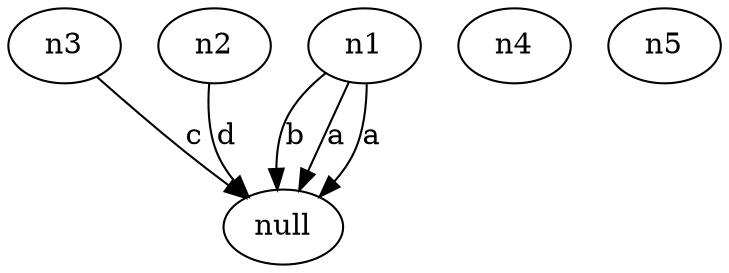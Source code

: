 digraph G {
n3->null [label="c"]
n2->null [label="d"]
n1->null [label="b"]
n1->null [label="a"]
n1->null [label="a"]
n1[label="n1"]
n2[label="n2"]
n3[label="n3"]
n4[label="n4"]
n5[label="n5"]
}


